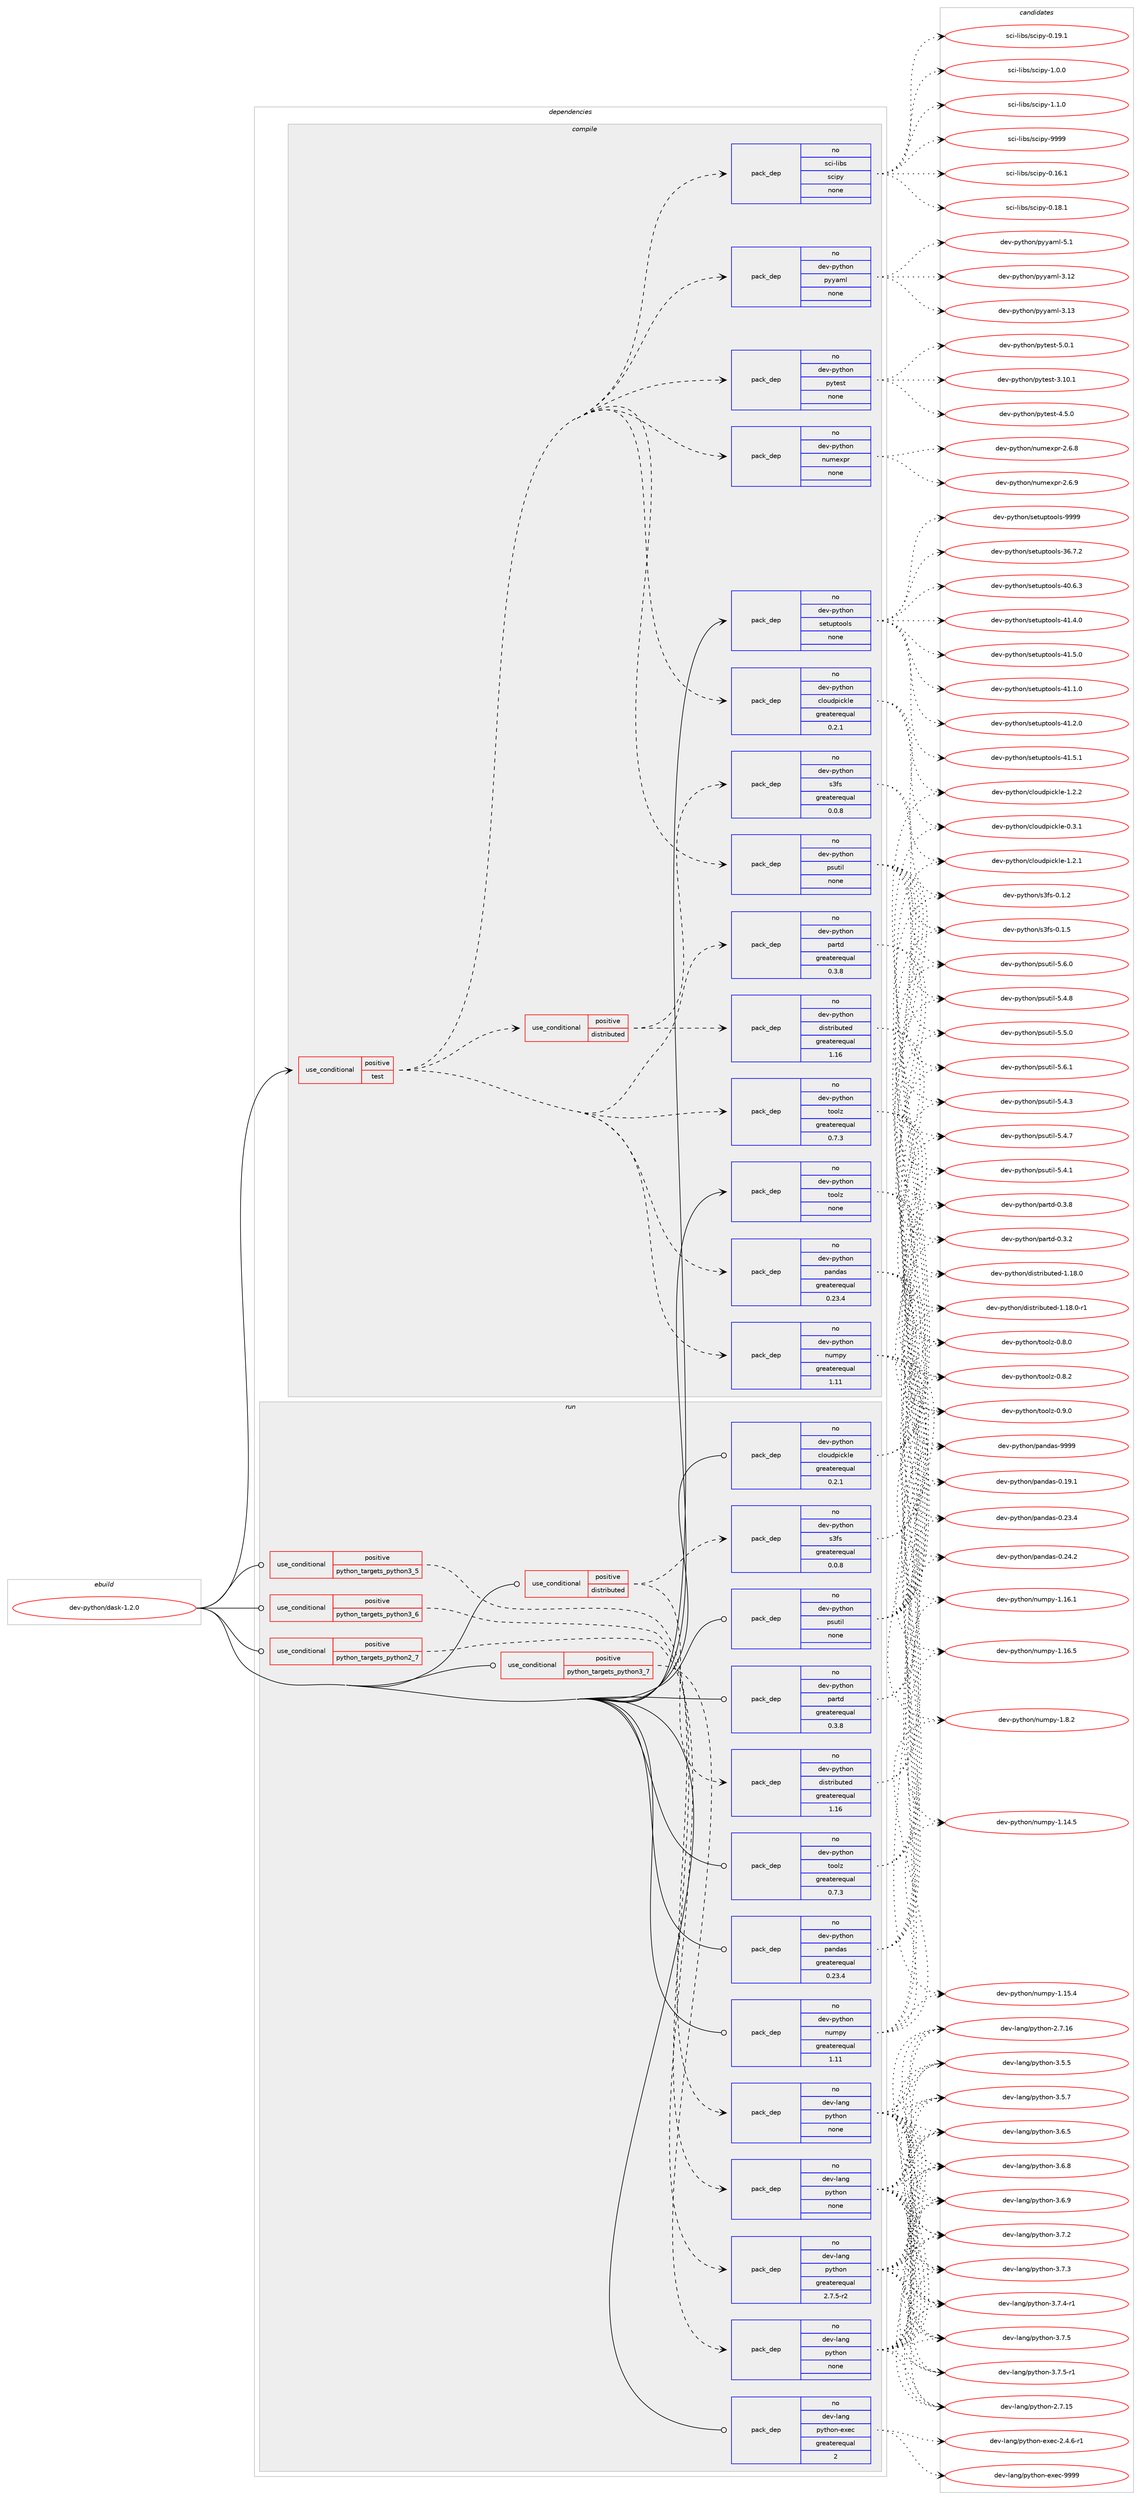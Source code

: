 digraph prolog {

# *************
# Graph options
# *************

newrank=true;
concentrate=true;
compound=true;
graph [rankdir=LR,fontname=Helvetica,fontsize=10,ranksep=1.5];#, ranksep=2.5, nodesep=0.2];
edge  [arrowhead=vee];
node  [fontname=Helvetica,fontsize=10];

# **********
# The ebuild
# **********

subgraph cluster_leftcol {
color=gray;
rank=same;
label=<<i>ebuild</i>>;
id [label="dev-python/dask-1.2.0", color=red, width=4, href="../dev-python/dask-1.2.0.svg"];
}

# ****************
# The dependencies
# ****************

subgraph cluster_midcol {
color=gray;
label=<<i>dependencies</i>>;
subgraph cluster_compile {
fillcolor="#eeeeee";
style=filled;
label=<<i>compile</i>>;
subgraph cond138252 {
dependency601000 [label=<<TABLE BORDER="0" CELLBORDER="1" CELLSPACING="0" CELLPADDING="4"><TR><TD ROWSPAN="3" CELLPADDING="10">use_conditional</TD></TR><TR><TD>positive</TD></TR><TR><TD>test</TD></TR></TABLE>>, shape=none, color=red];
subgraph pack450955 {
dependency601001 [label=<<TABLE BORDER="0" CELLBORDER="1" CELLSPACING="0" CELLPADDING="4" WIDTH="220"><TR><TD ROWSPAN="6" CELLPADDING="30">pack_dep</TD></TR><TR><TD WIDTH="110">no</TD></TR><TR><TD>dev-python</TD></TR><TR><TD>cloudpickle</TD></TR><TR><TD>greaterequal</TD></TR><TR><TD>0.2.1</TD></TR></TABLE>>, shape=none, color=blue];
}
dependency601000:e -> dependency601001:w [weight=20,style="dashed",arrowhead="vee"];
subgraph pack450956 {
dependency601002 [label=<<TABLE BORDER="0" CELLBORDER="1" CELLSPACING="0" CELLPADDING="4" WIDTH="220"><TR><TD ROWSPAN="6" CELLPADDING="30">pack_dep</TD></TR><TR><TD WIDTH="110">no</TD></TR><TR><TD>dev-python</TD></TR><TR><TD>numpy</TD></TR><TR><TD>greaterequal</TD></TR><TR><TD>1.11</TD></TR></TABLE>>, shape=none, color=blue];
}
dependency601000:e -> dependency601002:w [weight=20,style="dashed",arrowhead="vee"];
subgraph pack450957 {
dependency601003 [label=<<TABLE BORDER="0" CELLBORDER="1" CELLSPACING="0" CELLPADDING="4" WIDTH="220"><TR><TD ROWSPAN="6" CELLPADDING="30">pack_dep</TD></TR><TR><TD WIDTH="110">no</TD></TR><TR><TD>dev-python</TD></TR><TR><TD>pandas</TD></TR><TR><TD>greaterequal</TD></TR><TR><TD>0.23.4</TD></TR></TABLE>>, shape=none, color=blue];
}
dependency601000:e -> dependency601003:w [weight=20,style="dashed",arrowhead="vee"];
subgraph pack450958 {
dependency601004 [label=<<TABLE BORDER="0" CELLBORDER="1" CELLSPACING="0" CELLPADDING="4" WIDTH="220"><TR><TD ROWSPAN="6" CELLPADDING="30">pack_dep</TD></TR><TR><TD WIDTH="110">no</TD></TR><TR><TD>dev-python</TD></TR><TR><TD>partd</TD></TR><TR><TD>greaterequal</TD></TR><TR><TD>0.3.8</TD></TR></TABLE>>, shape=none, color=blue];
}
dependency601000:e -> dependency601004:w [weight=20,style="dashed",arrowhead="vee"];
subgraph pack450959 {
dependency601005 [label=<<TABLE BORDER="0" CELLBORDER="1" CELLSPACING="0" CELLPADDING="4" WIDTH="220"><TR><TD ROWSPAN="6" CELLPADDING="30">pack_dep</TD></TR><TR><TD WIDTH="110">no</TD></TR><TR><TD>dev-python</TD></TR><TR><TD>psutil</TD></TR><TR><TD>none</TD></TR><TR><TD></TD></TR></TABLE>>, shape=none, color=blue];
}
dependency601000:e -> dependency601005:w [weight=20,style="dashed",arrowhead="vee"];
subgraph pack450960 {
dependency601006 [label=<<TABLE BORDER="0" CELLBORDER="1" CELLSPACING="0" CELLPADDING="4" WIDTH="220"><TR><TD ROWSPAN="6" CELLPADDING="30">pack_dep</TD></TR><TR><TD WIDTH="110">no</TD></TR><TR><TD>dev-python</TD></TR><TR><TD>toolz</TD></TR><TR><TD>greaterequal</TD></TR><TR><TD>0.7.3</TD></TR></TABLE>>, shape=none, color=blue];
}
dependency601000:e -> dependency601006:w [weight=20,style="dashed",arrowhead="vee"];
subgraph cond138253 {
dependency601007 [label=<<TABLE BORDER="0" CELLBORDER="1" CELLSPACING="0" CELLPADDING="4"><TR><TD ROWSPAN="3" CELLPADDING="10">use_conditional</TD></TR><TR><TD>positive</TD></TR><TR><TD>distributed</TD></TR></TABLE>>, shape=none, color=red];
subgraph pack450961 {
dependency601008 [label=<<TABLE BORDER="0" CELLBORDER="1" CELLSPACING="0" CELLPADDING="4" WIDTH="220"><TR><TD ROWSPAN="6" CELLPADDING="30">pack_dep</TD></TR><TR><TD WIDTH="110">no</TD></TR><TR><TD>dev-python</TD></TR><TR><TD>distributed</TD></TR><TR><TD>greaterequal</TD></TR><TR><TD>1.16</TD></TR></TABLE>>, shape=none, color=blue];
}
dependency601007:e -> dependency601008:w [weight=20,style="dashed",arrowhead="vee"];
subgraph pack450962 {
dependency601009 [label=<<TABLE BORDER="0" CELLBORDER="1" CELLSPACING="0" CELLPADDING="4" WIDTH="220"><TR><TD ROWSPAN="6" CELLPADDING="30">pack_dep</TD></TR><TR><TD WIDTH="110">no</TD></TR><TR><TD>dev-python</TD></TR><TR><TD>s3fs</TD></TR><TR><TD>greaterequal</TD></TR><TR><TD>0.0.8</TD></TR></TABLE>>, shape=none, color=blue];
}
dependency601007:e -> dependency601009:w [weight=20,style="dashed",arrowhead="vee"];
}
dependency601000:e -> dependency601007:w [weight=20,style="dashed",arrowhead="vee"];
subgraph pack450963 {
dependency601010 [label=<<TABLE BORDER="0" CELLBORDER="1" CELLSPACING="0" CELLPADDING="4" WIDTH="220"><TR><TD ROWSPAN="6" CELLPADDING="30">pack_dep</TD></TR><TR><TD WIDTH="110">no</TD></TR><TR><TD>dev-python</TD></TR><TR><TD>numexpr</TD></TR><TR><TD>none</TD></TR><TR><TD></TD></TR></TABLE>>, shape=none, color=blue];
}
dependency601000:e -> dependency601010:w [weight=20,style="dashed",arrowhead="vee"];
subgraph pack450964 {
dependency601011 [label=<<TABLE BORDER="0" CELLBORDER="1" CELLSPACING="0" CELLPADDING="4" WIDTH="220"><TR><TD ROWSPAN="6" CELLPADDING="30">pack_dep</TD></TR><TR><TD WIDTH="110">no</TD></TR><TR><TD>dev-python</TD></TR><TR><TD>pytest</TD></TR><TR><TD>none</TD></TR><TR><TD></TD></TR></TABLE>>, shape=none, color=blue];
}
dependency601000:e -> dependency601011:w [weight=20,style="dashed",arrowhead="vee"];
subgraph pack450965 {
dependency601012 [label=<<TABLE BORDER="0" CELLBORDER="1" CELLSPACING="0" CELLPADDING="4" WIDTH="220"><TR><TD ROWSPAN="6" CELLPADDING="30">pack_dep</TD></TR><TR><TD WIDTH="110">no</TD></TR><TR><TD>dev-python</TD></TR><TR><TD>pyyaml</TD></TR><TR><TD>none</TD></TR><TR><TD></TD></TR></TABLE>>, shape=none, color=blue];
}
dependency601000:e -> dependency601012:w [weight=20,style="dashed",arrowhead="vee"];
subgraph pack450966 {
dependency601013 [label=<<TABLE BORDER="0" CELLBORDER="1" CELLSPACING="0" CELLPADDING="4" WIDTH="220"><TR><TD ROWSPAN="6" CELLPADDING="30">pack_dep</TD></TR><TR><TD WIDTH="110">no</TD></TR><TR><TD>sci-libs</TD></TR><TR><TD>scipy</TD></TR><TR><TD>none</TD></TR><TR><TD></TD></TR></TABLE>>, shape=none, color=blue];
}
dependency601000:e -> dependency601013:w [weight=20,style="dashed",arrowhead="vee"];
}
id:e -> dependency601000:w [weight=20,style="solid",arrowhead="vee"];
subgraph pack450967 {
dependency601014 [label=<<TABLE BORDER="0" CELLBORDER="1" CELLSPACING="0" CELLPADDING="4" WIDTH="220"><TR><TD ROWSPAN="6" CELLPADDING="30">pack_dep</TD></TR><TR><TD WIDTH="110">no</TD></TR><TR><TD>dev-python</TD></TR><TR><TD>setuptools</TD></TR><TR><TD>none</TD></TR><TR><TD></TD></TR></TABLE>>, shape=none, color=blue];
}
id:e -> dependency601014:w [weight=20,style="solid",arrowhead="vee"];
subgraph pack450968 {
dependency601015 [label=<<TABLE BORDER="0" CELLBORDER="1" CELLSPACING="0" CELLPADDING="4" WIDTH="220"><TR><TD ROWSPAN="6" CELLPADDING="30">pack_dep</TD></TR><TR><TD WIDTH="110">no</TD></TR><TR><TD>dev-python</TD></TR><TR><TD>toolz</TD></TR><TR><TD>none</TD></TR><TR><TD></TD></TR></TABLE>>, shape=none, color=blue];
}
id:e -> dependency601015:w [weight=20,style="solid",arrowhead="vee"];
}
subgraph cluster_compileandrun {
fillcolor="#eeeeee";
style=filled;
label=<<i>compile and run</i>>;
}
subgraph cluster_run {
fillcolor="#eeeeee";
style=filled;
label=<<i>run</i>>;
subgraph cond138254 {
dependency601016 [label=<<TABLE BORDER="0" CELLBORDER="1" CELLSPACING="0" CELLPADDING="4"><TR><TD ROWSPAN="3" CELLPADDING="10">use_conditional</TD></TR><TR><TD>positive</TD></TR><TR><TD>distributed</TD></TR></TABLE>>, shape=none, color=red];
subgraph pack450969 {
dependency601017 [label=<<TABLE BORDER="0" CELLBORDER="1" CELLSPACING="0" CELLPADDING="4" WIDTH="220"><TR><TD ROWSPAN="6" CELLPADDING="30">pack_dep</TD></TR><TR><TD WIDTH="110">no</TD></TR><TR><TD>dev-python</TD></TR><TR><TD>distributed</TD></TR><TR><TD>greaterequal</TD></TR><TR><TD>1.16</TD></TR></TABLE>>, shape=none, color=blue];
}
dependency601016:e -> dependency601017:w [weight=20,style="dashed",arrowhead="vee"];
subgraph pack450970 {
dependency601018 [label=<<TABLE BORDER="0" CELLBORDER="1" CELLSPACING="0" CELLPADDING="4" WIDTH="220"><TR><TD ROWSPAN="6" CELLPADDING="30">pack_dep</TD></TR><TR><TD WIDTH="110">no</TD></TR><TR><TD>dev-python</TD></TR><TR><TD>s3fs</TD></TR><TR><TD>greaterequal</TD></TR><TR><TD>0.0.8</TD></TR></TABLE>>, shape=none, color=blue];
}
dependency601016:e -> dependency601018:w [weight=20,style="dashed",arrowhead="vee"];
}
id:e -> dependency601016:w [weight=20,style="solid",arrowhead="odot"];
subgraph cond138255 {
dependency601019 [label=<<TABLE BORDER="0" CELLBORDER="1" CELLSPACING="0" CELLPADDING="4"><TR><TD ROWSPAN="3" CELLPADDING="10">use_conditional</TD></TR><TR><TD>positive</TD></TR><TR><TD>python_targets_python2_7</TD></TR></TABLE>>, shape=none, color=red];
subgraph pack450971 {
dependency601020 [label=<<TABLE BORDER="0" CELLBORDER="1" CELLSPACING="0" CELLPADDING="4" WIDTH="220"><TR><TD ROWSPAN="6" CELLPADDING="30">pack_dep</TD></TR><TR><TD WIDTH="110">no</TD></TR><TR><TD>dev-lang</TD></TR><TR><TD>python</TD></TR><TR><TD>greaterequal</TD></TR><TR><TD>2.7.5-r2</TD></TR></TABLE>>, shape=none, color=blue];
}
dependency601019:e -> dependency601020:w [weight=20,style="dashed",arrowhead="vee"];
}
id:e -> dependency601019:w [weight=20,style="solid",arrowhead="odot"];
subgraph cond138256 {
dependency601021 [label=<<TABLE BORDER="0" CELLBORDER="1" CELLSPACING="0" CELLPADDING="4"><TR><TD ROWSPAN="3" CELLPADDING="10">use_conditional</TD></TR><TR><TD>positive</TD></TR><TR><TD>python_targets_python3_5</TD></TR></TABLE>>, shape=none, color=red];
subgraph pack450972 {
dependency601022 [label=<<TABLE BORDER="0" CELLBORDER="1" CELLSPACING="0" CELLPADDING="4" WIDTH="220"><TR><TD ROWSPAN="6" CELLPADDING="30">pack_dep</TD></TR><TR><TD WIDTH="110">no</TD></TR><TR><TD>dev-lang</TD></TR><TR><TD>python</TD></TR><TR><TD>none</TD></TR><TR><TD></TD></TR></TABLE>>, shape=none, color=blue];
}
dependency601021:e -> dependency601022:w [weight=20,style="dashed",arrowhead="vee"];
}
id:e -> dependency601021:w [weight=20,style="solid",arrowhead="odot"];
subgraph cond138257 {
dependency601023 [label=<<TABLE BORDER="0" CELLBORDER="1" CELLSPACING="0" CELLPADDING="4"><TR><TD ROWSPAN="3" CELLPADDING="10">use_conditional</TD></TR><TR><TD>positive</TD></TR><TR><TD>python_targets_python3_6</TD></TR></TABLE>>, shape=none, color=red];
subgraph pack450973 {
dependency601024 [label=<<TABLE BORDER="0" CELLBORDER="1" CELLSPACING="0" CELLPADDING="4" WIDTH="220"><TR><TD ROWSPAN="6" CELLPADDING="30">pack_dep</TD></TR><TR><TD WIDTH="110">no</TD></TR><TR><TD>dev-lang</TD></TR><TR><TD>python</TD></TR><TR><TD>none</TD></TR><TR><TD></TD></TR></TABLE>>, shape=none, color=blue];
}
dependency601023:e -> dependency601024:w [weight=20,style="dashed",arrowhead="vee"];
}
id:e -> dependency601023:w [weight=20,style="solid",arrowhead="odot"];
subgraph cond138258 {
dependency601025 [label=<<TABLE BORDER="0" CELLBORDER="1" CELLSPACING="0" CELLPADDING="4"><TR><TD ROWSPAN="3" CELLPADDING="10">use_conditional</TD></TR><TR><TD>positive</TD></TR><TR><TD>python_targets_python3_7</TD></TR></TABLE>>, shape=none, color=red];
subgraph pack450974 {
dependency601026 [label=<<TABLE BORDER="0" CELLBORDER="1" CELLSPACING="0" CELLPADDING="4" WIDTH="220"><TR><TD ROWSPAN="6" CELLPADDING="30">pack_dep</TD></TR><TR><TD WIDTH="110">no</TD></TR><TR><TD>dev-lang</TD></TR><TR><TD>python</TD></TR><TR><TD>none</TD></TR><TR><TD></TD></TR></TABLE>>, shape=none, color=blue];
}
dependency601025:e -> dependency601026:w [weight=20,style="dashed",arrowhead="vee"];
}
id:e -> dependency601025:w [weight=20,style="solid",arrowhead="odot"];
subgraph pack450975 {
dependency601027 [label=<<TABLE BORDER="0" CELLBORDER="1" CELLSPACING="0" CELLPADDING="4" WIDTH="220"><TR><TD ROWSPAN="6" CELLPADDING="30">pack_dep</TD></TR><TR><TD WIDTH="110">no</TD></TR><TR><TD>dev-lang</TD></TR><TR><TD>python-exec</TD></TR><TR><TD>greaterequal</TD></TR><TR><TD>2</TD></TR></TABLE>>, shape=none, color=blue];
}
id:e -> dependency601027:w [weight=20,style="solid",arrowhead="odot"];
subgraph pack450976 {
dependency601028 [label=<<TABLE BORDER="0" CELLBORDER="1" CELLSPACING="0" CELLPADDING="4" WIDTH="220"><TR><TD ROWSPAN="6" CELLPADDING="30">pack_dep</TD></TR><TR><TD WIDTH="110">no</TD></TR><TR><TD>dev-python</TD></TR><TR><TD>cloudpickle</TD></TR><TR><TD>greaterequal</TD></TR><TR><TD>0.2.1</TD></TR></TABLE>>, shape=none, color=blue];
}
id:e -> dependency601028:w [weight=20,style="solid",arrowhead="odot"];
subgraph pack450977 {
dependency601029 [label=<<TABLE BORDER="0" CELLBORDER="1" CELLSPACING="0" CELLPADDING="4" WIDTH="220"><TR><TD ROWSPAN="6" CELLPADDING="30">pack_dep</TD></TR><TR><TD WIDTH="110">no</TD></TR><TR><TD>dev-python</TD></TR><TR><TD>numpy</TD></TR><TR><TD>greaterequal</TD></TR><TR><TD>1.11</TD></TR></TABLE>>, shape=none, color=blue];
}
id:e -> dependency601029:w [weight=20,style="solid",arrowhead="odot"];
subgraph pack450978 {
dependency601030 [label=<<TABLE BORDER="0" CELLBORDER="1" CELLSPACING="0" CELLPADDING="4" WIDTH="220"><TR><TD ROWSPAN="6" CELLPADDING="30">pack_dep</TD></TR><TR><TD WIDTH="110">no</TD></TR><TR><TD>dev-python</TD></TR><TR><TD>pandas</TD></TR><TR><TD>greaterequal</TD></TR><TR><TD>0.23.4</TD></TR></TABLE>>, shape=none, color=blue];
}
id:e -> dependency601030:w [weight=20,style="solid",arrowhead="odot"];
subgraph pack450979 {
dependency601031 [label=<<TABLE BORDER="0" CELLBORDER="1" CELLSPACING="0" CELLPADDING="4" WIDTH="220"><TR><TD ROWSPAN="6" CELLPADDING="30">pack_dep</TD></TR><TR><TD WIDTH="110">no</TD></TR><TR><TD>dev-python</TD></TR><TR><TD>partd</TD></TR><TR><TD>greaterequal</TD></TR><TR><TD>0.3.8</TD></TR></TABLE>>, shape=none, color=blue];
}
id:e -> dependency601031:w [weight=20,style="solid",arrowhead="odot"];
subgraph pack450980 {
dependency601032 [label=<<TABLE BORDER="0" CELLBORDER="1" CELLSPACING="0" CELLPADDING="4" WIDTH="220"><TR><TD ROWSPAN="6" CELLPADDING="30">pack_dep</TD></TR><TR><TD WIDTH="110">no</TD></TR><TR><TD>dev-python</TD></TR><TR><TD>psutil</TD></TR><TR><TD>none</TD></TR><TR><TD></TD></TR></TABLE>>, shape=none, color=blue];
}
id:e -> dependency601032:w [weight=20,style="solid",arrowhead="odot"];
subgraph pack450981 {
dependency601033 [label=<<TABLE BORDER="0" CELLBORDER="1" CELLSPACING="0" CELLPADDING="4" WIDTH="220"><TR><TD ROWSPAN="6" CELLPADDING="30">pack_dep</TD></TR><TR><TD WIDTH="110">no</TD></TR><TR><TD>dev-python</TD></TR><TR><TD>toolz</TD></TR><TR><TD>greaterequal</TD></TR><TR><TD>0.7.3</TD></TR></TABLE>>, shape=none, color=blue];
}
id:e -> dependency601033:w [weight=20,style="solid",arrowhead="odot"];
}
}

# **************
# The candidates
# **************

subgraph cluster_choices {
rank=same;
color=gray;
label=<<i>candidates</i>>;

subgraph choice450955 {
color=black;
nodesep=1;
choice10010111845112121116104111110479910811111710011210599107108101454846514649 [label="dev-python/cloudpickle-0.3.1", color=red, width=4,href="../dev-python/cloudpickle-0.3.1.svg"];
choice10010111845112121116104111110479910811111710011210599107108101454946504649 [label="dev-python/cloudpickle-1.2.1", color=red, width=4,href="../dev-python/cloudpickle-1.2.1.svg"];
choice10010111845112121116104111110479910811111710011210599107108101454946504650 [label="dev-python/cloudpickle-1.2.2", color=red, width=4,href="../dev-python/cloudpickle-1.2.2.svg"];
dependency601001:e -> choice10010111845112121116104111110479910811111710011210599107108101454846514649:w [style=dotted,weight="100"];
dependency601001:e -> choice10010111845112121116104111110479910811111710011210599107108101454946504649:w [style=dotted,weight="100"];
dependency601001:e -> choice10010111845112121116104111110479910811111710011210599107108101454946504650:w [style=dotted,weight="100"];
}
subgraph choice450956 {
color=black;
nodesep=1;
choice100101118451121211161041111104711011710911212145494649524653 [label="dev-python/numpy-1.14.5", color=red, width=4,href="../dev-python/numpy-1.14.5.svg"];
choice100101118451121211161041111104711011710911212145494649534652 [label="dev-python/numpy-1.15.4", color=red, width=4,href="../dev-python/numpy-1.15.4.svg"];
choice100101118451121211161041111104711011710911212145494649544649 [label="dev-python/numpy-1.16.1", color=red, width=4,href="../dev-python/numpy-1.16.1.svg"];
choice100101118451121211161041111104711011710911212145494649544653 [label="dev-python/numpy-1.16.5", color=red, width=4,href="../dev-python/numpy-1.16.5.svg"];
choice1001011184511212111610411111047110117109112121454946564650 [label="dev-python/numpy-1.8.2", color=red, width=4,href="../dev-python/numpy-1.8.2.svg"];
dependency601002:e -> choice100101118451121211161041111104711011710911212145494649524653:w [style=dotted,weight="100"];
dependency601002:e -> choice100101118451121211161041111104711011710911212145494649534652:w [style=dotted,weight="100"];
dependency601002:e -> choice100101118451121211161041111104711011710911212145494649544649:w [style=dotted,weight="100"];
dependency601002:e -> choice100101118451121211161041111104711011710911212145494649544653:w [style=dotted,weight="100"];
dependency601002:e -> choice1001011184511212111610411111047110117109112121454946564650:w [style=dotted,weight="100"];
}
subgraph choice450957 {
color=black;
nodesep=1;
choice1001011184511212111610411111047112971101009711545484649574649 [label="dev-python/pandas-0.19.1", color=red, width=4,href="../dev-python/pandas-0.19.1.svg"];
choice1001011184511212111610411111047112971101009711545484650514652 [label="dev-python/pandas-0.23.4", color=red, width=4,href="../dev-python/pandas-0.23.4.svg"];
choice1001011184511212111610411111047112971101009711545484650524650 [label="dev-python/pandas-0.24.2", color=red, width=4,href="../dev-python/pandas-0.24.2.svg"];
choice100101118451121211161041111104711297110100971154557575757 [label="dev-python/pandas-9999", color=red, width=4,href="../dev-python/pandas-9999.svg"];
dependency601003:e -> choice1001011184511212111610411111047112971101009711545484649574649:w [style=dotted,weight="100"];
dependency601003:e -> choice1001011184511212111610411111047112971101009711545484650514652:w [style=dotted,weight="100"];
dependency601003:e -> choice1001011184511212111610411111047112971101009711545484650524650:w [style=dotted,weight="100"];
dependency601003:e -> choice100101118451121211161041111104711297110100971154557575757:w [style=dotted,weight="100"];
}
subgraph choice450958 {
color=black;
nodesep=1;
choice100101118451121211161041111104711297114116100454846514650 [label="dev-python/partd-0.3.2", color=red, width=4,href="../dev-python/partd-0.3.2.svg"];
choice100101118451121211161041111104711297114116100454846514656 [label="dev-python/partd-0.3.8", color=red, width=4,href="../dev-python/partd-0.3.8.svg"];
dependency601004:e -> choice100101118451121211161041111104711297114116100454846514650:w [style=dotted,weight="100"];
dependency601004:e -> choice100101118451121211161041111104711297114116100454846514656:w [style=dotted,weight="100"];
}
subgraph choice450959 {
color=black;
nodesep=1;
choice1001011184511212111610411111047112115117116105108455346524649 [label="dev-python/psutil-5.4.1", color=red, width=4,href="../dev-python/psutil-5.4.1.svg"];
choice1001011184511212111610411111047112115117116105108455346524651 [label="dev-python/psutil-5.4.3", color=red, width=4,href="../dev-python/psutil-5.4.3.svg"];
choice1001011184511212111610411111047112115117116105108455346524655 [label="dev-python/psutil-5.4.7", color=red, width=4,href="../dev-python/psutil-5.4.7.svg"];
choice1001011184511212111610411111047112115117116105108455346524656 [label="dev-python/psutil-5.4.8", color=red, width=4,href="../dev-python/psutil-5.4.8.svg"];
choice1001011184511212111610411111047112115117116105108455346534648 [label="dev-python/psutil-5.5.0", color=red, width=4,href="../dev-python/psutil-5.5.0.svg"];
choice1001011184511212111610411111047112115117116105108455346544648 [label="dev-python/psutil-5.6.0", color=red, width=4,href="../dev-python/psutil-5.6.0.svg"];
choice1001011184511212111610411111047112115117116105108455346544649 [label="dev-python/psutil-5.6.1", color=red, width=4,href="../dev-python/psutil-5.6.1.svg"];
dependency601005:e -> choice1001011184511212111610411111047112115117116105108455346524649:w [style=dotted,weight="100"];
dependency601005:e -> choice1001011184511212111610411111047112115117116105108455346524651:w [style=dotted,weight="100"];
dependency601005:e -> choice1001011184511212111610411111047112115117116105108455346524655:w [style=dotted,weight="100"];
dependency601005:e -> choice1001011184511212111610411111047112115117116105108455346524656:w [style=dotted,weight="100"];
dependency601005:e -> choice1001011184511212111610411111047112115117116105108455346534648:w [style=dotted,weight="100"];
dependency601005:e -> choice1001011184511212111610411111047112115117116105108455346544648:w [style=dotted,weight="100"];
dependency601005:e -> choice1001011184511212111610411111047112115117116105108455346544649:w [style=dotted,weight="100"];
}
subgraph choice450960 {
color=black;
nodesep=1;
choice1001011184511212111610411111047116111111108122454846564648 [label="dev-python/toolz-0.8.0", color=red, width=4,href="../dev-python/toolz-0.8.0.svg"];
choice1001011184511212111610411111047116111111108122454846564650 [label="dev-python/toolz-0.8.2", color=red, width=4,href="../dev-python/toolz-0.8.2.svg"];
choice1001011184511212111610411111047116111111108122454846574648 [label="dev-python/toolz-0.9.0", color=red, width=4,href="../dev-python/toolz-0.9.0.svg"];
dependency601006:e -> choice1001011184511212111610411111047116111111108122454846564648:w [style=dotted,weight="100"];
dependency601006:e -> choice1001011184511212111610411111047116111111108122454846564650:w [style=dotted,weight="100"];
dependency601006:e -> choice1001011184511212111610411111047116111111108122454846574648:w [style=dotted,weight="100"];
}
subgraph choice450961 {
color=black;
nodesep=1;
choice10010111845112121116104111110471001051151161141059811711610110045494649564648 [label="dev-python/distributed-1.18.0", color=red, width=4,href="../dev-python/distributed-1.18.0.svg"];
choice100101118451121211161041111104710010511511611410598117116101100454946495646484511449 [label="dev-python/distributed-1.18.0-r1", color=red, width=4,href="../dev-python/distributed-1.18.0-r1.svg"];
dependency601008:e -> choice10010111845112121116104111110471001051151161141059811711610110045494649564648:w [style=dotted,weight="100"];
dependency601008:e -> choice100101118451121211161041111104710010511511611410598117116101100454946495646484511449:w [style=dotted,weight="100"];
}
subgraph choice450962 {
color=black;
nodesep=1;
choice100101118451121211161041111104711551102115454846494650 [label="dev-python/s3fs-0.1.2", color=red, width=4,href="../dev-python/s3fs-0.1.2.svg"];
choice100101118451121211161041111104711551102115454846494653 [label="dev-python/s3fs-0.1.5", color=red, width=4,href="../dev-python/s3fs-0.1.5.svg"];
dependency601009:e -> choice100101118451121211161041111104711551102115454846494650:w [style=dotted,weight="100"];
dependency601009:e -> choice100101118451121211161041111104711551102115454846494653:w [style=dotted,weight="100"];
}
subgraph choice450963 {
color=black;
nodesep=1;
choice1001011184511212111610411111047110117109101120112114455046544656 [label="dev-python/numexpr-2.6.8", color=red, width=4,href="../dev-python/numexpr-2.6.8.svg"];
choice1001011184511212111610411111047110117109101120112114455046544657 [label="dev-python/numexpr-2.6.9", color=red, width=4,href="../dev-python/numexpr-2.6.9.svg"];
dependency601010:e -> choice1001011184511212111610411111047110117109101120112114455046544656:w [style=dotted,weight="100"];
dependency601010:e -> choice1001011184511212111610411111047110117109101120112114455046544657:w [style=dotted,weight="100"];
}
subgraph choice450964 {
color=black;
nodesep=1;
choice100101118451121211161041111104711212111610111511645514649484649 [label="dev-python/pytest-3.10.1", color=red, width=4,href="../dev-python/pytest-3.10.1.svg"];
choice1001011184511212111610411111047112121116101115116455246534648 [label="dev-python/pytest-4.5.0", color=red, width=4,href="../dev-python/pytest-4.5.0.svg"];
choice1001011184511212111610411111047112121116101115116455346484649 [label="dev-python/pytest-5.0.1", color=red, width=4,href="../dev-python/pytest-5.0.1.svg"];
dependency601011:e -> choice100101118451121211161041111104711212111610111511645514649484649:w [style=dotted,weight="100"];
dependency601011:e -> choice1001011184511212111610411111047112121116101115116455246534648:w [style=dotted,weight="100"];
dependency601011:e -> choice1001011184511212111610411111047112121116101115116455346484649:w [style=dotted,weight="100"];
}
subgraph choice450965 {
color=black;
nodesep=1;
choice1001011184511212111610411111047112121121971091084551464950 [label="dev-python/pyyaml-3.12", color=red, width=4,href="../dev-python/pyyaml-3.12.svg"];
choice1001011184511212111610411111047112121121971091084551464951 [label="dev-python/pyyaml-3.13", color=red, width=4,href="../dev-python/pyyaml-3.13.svg"];
choice10010111845112121116104111110471121211219710910845534649 [label="dev-python/pyyaml-5.1", color=red, width=4,href="../dev-python/pyyaml-5.1.svg"];
dependency601012:e -> choice1001011184511212111610411111047112121121971091084551464950:w [style=dotted,weight="100"];
dependency601012:e -> choice1001011184511212111610411111047112121121971091084551464951:w [style=dotted,weight="100"];
dependency601012:e -> choice10010111845112121116104111110471121211219710910845534649:w [style=dotted,weight="100"];
}
subgraph choice450966 {
color=black;
nodesep=1;
choice115991054510810598115471159910511212145484649544649 [label="sci-libs/scipy-0.16.1", color=red, width=4,href="../sci-libs/scipy-0.16.1.svg"];
choice115991054510810598115471159910511212145484649564649 [label="sci-libs/scipy-0.18.1", color=red, width=4,href="../sci-libs/scipy-0.18.1.svg"];
choice115991054510810598115471159910511212145484649574649 [label="sci-libs/scipy-0.19.1", color=red, width=4,href="../sci-libs/scipy-0.19.1.svg"];
choice1159910545108105981154711599105112121454946484648 [label="sci-libs/scipy-1.0.0", color=red, width=4,href="../sci-libs/scipy-1.0.0.svg"];
choice1159910545108105981154711599105112121454946494648 [label="sci-libs/scipy-1.1.0", color=red, width=4,href="../sci-libs/scipy-1.1.0.svg"];
choice11599105451081059811547115991051121214557575757 [label="sci-libs/scipy-9999", color=red, width=4,href="../sci-libs/scipy-9999.svg"];
dependency601013:e -> choice115991054510810598115471159910511212145484649544649:w [style=dotted,weight="100"];
dependency601013:e -> choice115991054510810598115471159910511212145484649564649:w [style=dotted,weight="100"];
dependency601013:e -> choice115991054510810598115471159910511212145484649574649:w [style=dotted,weight="100"];
dependency601013:e -> choice1159910545108105981154711599105112121454946484648:w [style=dotted,weight="100"];
dependency601013:e -> choice1159910545108105981154711599105112121454946494648:w [style=dotted,weight="100"];
dependency601013:e -> choice11599105451081059811547115991051121214557575757:w [style=dotted,weight="100"];
}
subgraph choice450967 {
color=black;
nodesep=1;
choice100101118451121211161041111104711510111611711211611111110811545515446554650 [label="dev-python/setuptools-36.7.2", color=red, width=4,href="../dev-python/setuptools-36.7.2.svg"];
choice100101118451121211161041111104711510111611711211611111110811545524846544651 [label="dev-python/setuptools-40.6.3", color=red, width=4,href="../dev-python/setuptools-40.6.3.svg"];
choice100101118451121211161041111104711510111611711211611111110811545524946494648 [label="dev-python/setuptools-41.1.0", color=red, width=4,href="../dev-python/setuptools-41.1.0.svg"];
choice100101118451121211161041111104711510111611711211611111110811545524946504648 [label="dev-python/setuptools-41.2.0", color=red, width=4,href="../dev-python/setuptools-41.2.0.svg"];
choice100101118451121211161041111104711510111611711211611111110811545524946524648 [label="dev-python/setuptools-41.4.0", color=red, width=4,href="../dev-python/setuptools-41.4.0.svg"];
choice100101118451121211161041111104711510111611711211611111110811545524946534648 [label="dev-python/setuptools-41.5.0", color=red, width=4,href="../dev-python/setuptools-41.5.0.svg"];
choice100101118451121211161041111104711510111611711211611111110811545524946534649 [label="dev-python/setuptools-41.5.1", color=red, width=4,href="../dev-python/setuptools-41.5.1.svg"];
choice10010111845112121116104111110471151011161171121161111111081154557575757 [label="dev-python/setuptools-9999", color=red, width=4,href="../dev-python/setuptools-9999.svg"];
dependency601014:e -> choice100101118451121211161041111104711510111611711211611111110811545515446554650:w [style=dotted,weight="100"];
dependency601014:e -> choice100101118451121211161041111104711510111611711211611111110811545524846544651:w [style=dotted,weight="100"];
dependency601014:e -> choice100101118451121211161041111104711510111611711211611111110811545524946494648:w [style=dotted,weight="100"];
dependency601014:e -> choice100101118451121211161041111104711510111611711211611111110811545524946504648:w [style=dotted,weight="100"];
dependency601014:e -> choice100101118451121211161041111104711510111611711211611111110811545524946524648:w [style=dotted,weight="100"];
dependency601014:e -> choice100101118451121211161041111104711510111611711211611111110811545524946534648:w [style=dotted,weight="100"];
dependency601014:e -> choice100101118451121211161041111104711510111611711211611111110811545524946534649:w [style=dotted,weight="100"];
dependency601014:e -> choice10010111845112121116104111110471151011161171121161111111081154557575757:w [style=dotted,weight="100"];
}
subgraph choice450968 {
color=black;
nodesep=1;
choice1001011184511212111610411111047116111111108122454846564648 [label="dev-python/toolz-0.8.0", color=red, width=4,href="../dev-python/toolz-0.8.0.svg"];
choice1001011184511212111610411111047116111111108122454846564650 [label="dev-python/toolz-0.8.2", color=red, width=4,href="../dev-python/toolz-0.8.2.svg"];
choice1001011184511212111610411111047116111111108122454846574648 [label="dev-python/toolz-0.9.0", color=red, width=4,href="../dev-python/toolz-0.9.0.svg"];
dependency601015:e -> choice1001011184511212111610411111047116111111108122454846564648:w [style=dotted,weight="100"];
dependency601015:e -> choice1001011184511212111610411111047116111111108122454846564650:w [style=dotted,weight="100"];
dependency601015:e -> choice1001011184511212111610411111047116111111108122454846574648:w [style=dotted,weight="100"];
}
subgraph choice450969 {
color=black;
nodesep=1;
choice10010111845112121116104111110471001051151161141059811711610110045494649564648 [label="dev-python/distributed-1.18.0", color=red, width=4,href="../dev-python/distributed-1.18.0.svg"];
choice100101118451121211161041111104710010511511611410598117116101100454946495646484511449 [label="dev-python/distributed-1.18.0-r1", color=red, width=4,href="../dev-python/distributed-1.18.0-r1.svg"];
dependency601017:e -> choice10010111845112121116104111110471001051151161141059811711610110045494649564648:w [style=dotted,weight="100"];
dependency601017:e -> choice100101118451121211161041111104710010511511611410598117116101100454946495646484511449:w [style=dotted,weight="100"];
}
subgraph choice450970 {
color=black;
nodesep=1;
choice100101118451121211161041111104711551102115454846494650 [label="dev-python/s3fs-0.1.2", color=red, width=4,href="../dev-python/s3fs-0.1.2.svg"];
choice100101118451121211161041111104711551102115454846494653 [label="dev-python/s3fs-0.1.5", color=red, width=4,href="../dev-python/s3fs-0.1.5.svg"];
dependency601018:e -> choice100101118451121211161041111104711551102115454846494650:w [style=dotted,weight="100"];
dependency601018:e -> choice100101118451121211161041111104711551102115454846494653:w [style=dotted,weight="100"];
}
subgraph choice450971 {
color=black;
nodesep=1;
choice10010111845108971101034711212111610411111045504655464953 [label="dev-lang/python-2.7.15", color=red, width=4,href="../dev-lang/python-2.7.15.svg"];
choice10010111845108971101034711212111610411111045504655464954 [label="dev-lang/python-2.7.16", color=red, width=4,href="../dev-lang/python-2.7.16.svg"];
choice100101118451089711010347112121116104111110455146534653 [label="dev-lang/python-3.5.5", color=red, width=4,href="../dev-lang/python-3.5.5.svg"];
choice100101118451089711010347112121116104111110455146534655 [label="dev-lang/python-3.5.7", color=red, width=4,href="../dev-lang/python-3.5.7.svg"];
choice100101118451089711010347112121116104111110455146544653 [label="dev-lang/python-3.6.5", color=red, width=4,href="../dev-lang/python-3.6.5.svg"];
choice100101118451089711010347112121116104111110455146544656 [label="dev-lang/python-3.6.8", color=red, width=4,href="../dev-lang/python-3.6.8.svg"];
choice100101118451089711010347112121116104111110455146544657 [label="dev-lang/python-3.6.9", color=red, width=4,href="../dev-lang/python-3.6.9.svg"];
choice100101118451089711010347112121116104111110455146554650 [label="dev-lang/python-3.7.2", color=red, width=4,href="../dev-lang/python-3.7.2.svg"];
choice100101118451089711010347112121116104111110455146554651 [label="dev-lang/python-3.7.3", color=red, width=4,href="../dev-lang/python-3.7.3.svg"];
choice1001011184510897110103471121211161041111104551465546524511449 [label="dev-lang/python-3.7.4-r1", color=red, width=4,href="../dev-lang/python-3.7.4-r1.svg"];
choice100101118451089711010347112121116104111110455146554653 [label="dev-lang/python-3.7.5", color=red, width=4,href="../dev-lang/python-3.7.5.svg"];
choice1001011184510897110103471121211161041111104551465546534511449 [label="dev-lang/python-3.7.5-r1", color=red, width=4,href="../dev-lang/python-3.7.5-r1.svg"];
dependency601020:e -> choice10010111845108971101034711212111610411111045504655464953:w [style=dotted,weight="100"];
dependency601020:e -> choice10010111845108971101034711212111610411111045504655464954:w [style=dotted,weight="100"];
dependency601020:e -> choice100101118451089711010347112121116104111110455146534653:w [style=dotted,weight="100"];
dependency601020:e -> choice100101118451089711010347112121116104111110455146534655:w [style=dotted,weight="100"];
dependency601020:e -> choice100101118451089711010347112121116104111110455146544653:w [style=dotted,weight="100"];
dependency601020:e -> choice100101118451089711010347112121116104111110455146544656:w [style=dotted,weight="100"];
dependency601020:e -> choice100101118451089711010347112121116104111110455146544657:w [style=dotted,weight="100"];
dependency601020:e -> choice100101118451089711010347112121116104111110455146554650:w [style=dotted,weight="100"];
dependency601020:e -> choice100101118451089711010347112121116104111110455146554651:w [style=dotted,weight="100"];
dependency601020:e -> choice1001011184510897110103471121211161041111104551465546524511449:w [style=dotted,weight="100"];
dependency601020:e -> choice100101118451089711010347112121116104111110455146554653:w [style=dotted,weight="100"];
dependency601020:e -> choice1001011184510897110103471121211161041111104551465546534511449:w [style=dotted,weight="100"];
}
subgraph choice450972 {
color=black;
nodesep=1;
choice10010111845108971101034711212111610411111045504655464953 [label="dev-lang/python-2.7.15", color=red, width=4,href="../dev-lang/python-2.7.15.svg"];
choice10010111845108971101034711212111610411111045504655464954 [label="dev-lang/python-2.7.16", color=red, width=4,href="../dev-lang/python-2.7.16.svg"];
choice100101118451089711010347112121116104111110455146534653 [label="dev-lang/python-3.5.5", color=red, width=4,href="../dev-lang/python-3.5.5.svg"];
choice100101118451089711010347112121116104111110455146534655 [label="dev-lang/python-3.5.7", color=red, width=4,href="../dev-lang/python-3.5.7.svg"];
choice100101118451089711010347112121116104111110455146544653 [label="dev-lang/python-3.6.5", color=red, width=4,href="../dev-lang/python-3.6.5.svg"];
choice100101118451089711010347112121116104111110455146544656 [label="dev-lang/python-3.6.8", color=red, width=4,href="../dev-lang/python-3.6.8.svg"];
choice100101118451089711010347112121116104111110455146544657 [label="dev-lang/python-3.6.9", color=red, width=4,href="../dev-lang/python-3.6.9.svg"];
choice100101118451089711010347112121116104111110455146554650 [label="dev-lang/python-3.7.2", color=red, width=4,href="../dev-lang/python-3.7.2.svg"];
choice100101118451089711010347112121116104111110455146554651 [label="dev-lang/python-3.7.3", color=red, width=4,href="../dev-lang/python-3.7.3.svg"];
choice1001011184510897110103471121211161041111104551465546524511449 [label="dev-lang/python-3.7.4-r1", color=red, width=4,href="../dev-lang/python-3.7.4-r1.svg"];
choice100101118451089711010347112121116104111110455146554653 [label="dev-lang/python-3.7.5", color=red, width=4,href="../dev-lang/python-3.7.5.svg"];
choice1001011184510897110103471121211161041111104551465546534511449 [label="dev-lang/python-3.7.5-r1", color=red, width=4,href="../dev-lang/python-3.7.5-r1.svg"];
dependency601022:e -> choice10010111845108971101034711212111610411111045504655464953:w [style=dotted,weight="100"];
dependency601022:e -> choice10010111845108971101034711212111610411111045504655464954:w [style=dotted,weight="100"];
dependency601022:e -> choice100101118451089711010347112121116104111110455146534653:w [style=dotted,weight="100"];
dependency601022:e -> choice100101118451089711010347112121116104111110455146534655:w [style=dotted,weight="100"];
dependency601022:e -> choice100101118451089711010347112121116104111110455146544653:w [style=dotted,weight="100"];
dependency601022:e -> choice100101118451089711010347112121116104111110455146544656:w [style=dotted,weight="100"];
dependency601022:e -> choice100101118451089711010347112121116104111110455146544657:w [style=dotted,weight="100"];
dependency601022:e -> choice100101118451089711010347112121116104111110455146554650:w [style=dotted,weight="100"];
dependency601022:e -> choice100101118451089711010347112121116104111110455146554651:w [style=dotted,weight="100"];
dependency601022:e -> choice1001011184510897110103471121211161041111104551465546524511449:w [style=dotted,weight="100"];
dependency601022:e -> choice100101118451089711010347112121116104111110455146554653:w [style=dotted,weight="100"];
dependency601022:e -> choice1001011184510897110103471121211161041111104551465546534511449:w [style=dotted,weight="100"];
}
subgraph choice450973 {
color=black;
nodesep=1;
choice10010111845108971101034711212111610411111045504655464953 [label="dev-lang/python-2.7.15", color=red, width=4,href="../dev-lang/python-2.7.15.svg"];
choice10010111845108971101034711212111610411111045504655464954 [label="dev-lang/python-2.7.16", color=red, width=4,href="../dev-lang/python-2.7.16.svg"];
choice100101118451089711010347112121116104111110455146534653 [label="dev-lang/python-3.5.5", color=red, width=4,href="../dev-lang/python-3.5.5.svg"];
choice100101118451089711010347112121116104111110455146534655 [label="dev-lang/python-3.5.7", color=red, width=4,href="../dev-lang/python-3.5.7.svg"];
choice100101118451089711010347112121116104111110455146544653 [label="dev-lang/python-3.6.5", color=red, width=4,href="../dev-lang/python-3.6.5.svg"];
choice100101118451089711010347112121116104111110455146544656 [label="dev-lang/python-3.6.8", color=red, width=4,href="../dev-lang/python-3.6.8.svg"];
choice100101118451089711010347112121116104111110455146544657 [label="dev-lang/python-3.6.9", color=red, width=4,href="../dev-lang/python-3.6.9.svg"];
choice100101118451089711010347112121116104111110455146554650 [label="dev-lang/python-3.7.2", color=red, width=4,href="../dev-lang/python-3.7.2.svg"];
choice100101118451089711010347112121116104111110455146554651 [label="dev-lang/python-3.7.3", color=red, width=4,href="../dev-lang/python-3.7.3.svg"];
choice1001011184510897110103471121211161041111104551465546524511449 [label="dev-lang/python-3.7.4-r1", color=red, width=4,href="../dev-lang/python-3.7.4-r1.svg"];
choice100101118451089711010347112121116104111110455146554653 [label="dev-lang/python-3.7.5", color=red, width=4,href="../dev-lang/python-3.7.5.svg"];
choice1001011184510897110103471121211161041111104551465546534511449 [label="dev-lang/python-3.7.5-r1", color=red, width=4,href="../dev-lang/python-3.7.5-r1.svg"];
dependency601024:e -> choice10010111845108971101034711212111610411111045504655464953:w [style=dotted,weight="100"];
dependency601024:e -> choice10010111845108971101034711212111610411111045504655464954:w [style=dotted,weight="100"];
dependency601024:e -> choice100101118451089711010347112121116104111110455146534653:w [style=dotted,weight="100"];
dependency601024:e -> choice100101118451089711010347112121116104111110455146534655:w [style=dotted,weight="100"];
dependency601024:e -> choice100101118451089711010347112121116104111110455146544653:w [style=dotted,weight="100"];
dependency601024:e -> choice100101118451089711010347112121116104111110455146544656:w [style=dotted,weight="100"];
dependency601024:e -> choice100101118451089711010347112121116104111110455146544657:w [style=dotted,weight="100"];
dependency601024:e -> choice100101118451089711010347112121116104111110455146554650:w [style=dotted,weight="100"];
dependency601024:e -> choice100101118451089711010347112121116104111110455146554651:w [style=dotted,weight="100"];
dependency601024:e -> choice1001011184510897110103471121211161041111104551465546524511449:w [style=dotted,weight="100"];
dependency601024:e -> choice100101118451089711010347112121116104111110455146554653:w [style=dotted,weight="100"];
dependency601024:e -> choice1001011184510897110103471121211161041111104551465546534511449:w [style=dotted,weight="100"];
}
subgraph choice450974 {
color=black;
nodesep=1;
choice10010111845108971101034711212111610411111045504655464953 [label="dev-lang/python-2.7.15", color=red, width=4,href="../dev-lang/python-2.7.15.svg"];
choice10010111845108971101034711212111610411111045504655464954 [label="dev-lang/python-2.7.16", color=red, width=4,href="../dev-lang/python-2.7.16.svg"];
choice100101118451089711010347112121116104111110455146534653 [label="dev-lang/python-3.5.5", color=red, width=4,href="../dev-lang/python-3.5.5.svg"];
choice100101118451089711010347112121116104111110455146534655 [label="dev-lang/python-3.5.7", color=red, width=4,href="../dev-lang/python-3.5.7.svg"];
choice100101118451089711010347112121116104111110455146544653 [label="dev-lang/python-3.6.5", color=red, width=4,href="../dev-lang/python-3.6.5.svg"];
choice100101118451089711010347112121116104111110455146544656 [label="dev-lang/python-3.6.8", color=red, width=4,href="../dev-lang/python-3.6.8.svg"];
choice100101118451089711010347112121116104111110455146544657 [label="dev-lang/python-3.6.9", color=red, width=4,href="../dev-lang/python-3.6.9.svg"];
choice100101118451089711010347112121116104111110455146554650 [label="dev-lang/python-3.7.2", color=red, width=4,href="../dev-lang/python-3.7.2.svg"];
choice100101118451089711010347112121116104111110455146554651 [label="dev-lang/python-3.7.3", color=red, width=4,href="../dev-lang/python-3.7.3.svg"];
choice1001011184510897110103471121211161041111104551465546524511449 [label="dev-lang/python-3.7.4-r1", color=red, width=4,href="../dev-lang/python-3.7.4-r1.svg"];
choice100101118451089711010347112121116104111110455146554653 [label="dev-lang/python-3.7.5", color=red, width=4,href="../dev-lang/python-3.7.5.svg"];
choice1001011184510897110103471121211161041111104551465546534511449 [label="dev-lang/python-3.7.5-r1", color=red, width=4,href="../dev-lang/python-3.7.5-r1.svg"];
dependency601026:e -> choice10010111845108971101034711212111610411111045504655464953:w [style=dotted,weight="100"];
dependency601026:e -> choice10010111845108971101034711212111610411111045504655464954:w [style=dotted,weight="100"];
dependency601026:e -> choice100101118451089711010347112121116104111110455146534653:w [style=dotted,weight="100"];
dependency601026:e -> choice100101118451089711010347112121116104111110455146534655:w [style=dotted,weight="100"];
dependency601026:e -> choice100101118451089711010347112121116104111110455146544653:w [style=dotted,weight="100"];
dependency601026:e -> choice100101118451089711010347112121116104111110455146544656:w [style=dotted,weight="100"];
dependency601026:e -> choice100101118451089711010347112121116104111110455146544657:w [style=dotted,weight="100"];
dependency601026:e -> choice100101118451089711010347112121116104111110455146554650:w [style=dotted,weight="100"];
dependency601026:e -> choice100101118451089711010347112121116104111110455146554651:w [style=dotted,weight="100"];
dependency601026:e -> choice1001011184510897110103471121211161041111104551465546524511449:w [style=dotted,weight="100"];
dependency601026:e -> choice100101118451089711010347112121116104111110455146554653:w [style=dotted,weight="100"];
dependency601026:e -> choice1001011184510897110103471121211161041111104551465546534511449:w [style=dotted,weight="100"];
}
subgraph choice450975 {
color=black;
nodesep=1;
choice10010111845108971101034711212111610411111045101120101994550465246544511449 [label="dev-lang/python-exec-2.4.6-r1", color=red, width=4,href="../dev-lang/python-exec-2.4.6-r1.svg"];
choice10010111845108971101034711212111610411111045101120101994557575757 [label="dev-lang/python-exec-9999", color=red, width=4,href="../dev-lang/python-exec-9999.svg"];
dependency601027:e -> choice10010111845108971101034711212111610411111045101120101994550465246544511449:w [style=dotted,weight="100"];
dependency601027:e -> choice10010111845108971101034711212111610411111045101120101994557575757:w [style=dotted,weight="100"];
}
subgraph choice450976 {
color=black;
nodesep=1;
choice10010111845112121116104111110479910811111710011210599107108101454846514649 [label="dev-python/cloudpickle-0.3.1", color=red, width=4,href="../dev-python/cloudpickle-0.3.1.svg"];
choice10010111845112121116104111110479910811111710011210599107108101454946504649 [label="dev-python/cloudpickle-1.2.1", color=red, width=4,href="../dev-python/cloudpickle-1.2.1.svg"];
choice10010111845112121116104111110479910811111710011210599107108101454946504650 [label="dev-python/cloudpickle-1.2.2", color=red, width=4,href="../dev-python/cloudpickle-1.2.2.svg"];
dependency601028:e -> choice10010111845112121116104111110479910811111710011210599107108101454846514649:w [style=dotted,weight="100"];
dependency601028:e -> choice10010111845112121116104111110479910811111710011210599107108101454946504649:w [style=dotted,weight="100"];
dependency601028:e -> choice10010111845112121116104111110479910811111710011210599107108101454946504650:w [style=dotted,weight="100"];
}
subgraph choice450977 {
color=black;
nodesep=1;
choice100101118451121211161041111104711011710911212145494649524653 [label="dev-python/numpy-1.14.5", color=red, width=4,href="../dev-python/numpy-1.14.5.svg"];
choice100101118451121211161041111104711011710911212145494649534652 [label="dev-python/numpy-1.15.4", color=red, width=4,href="../dev-python/numpy-1.15.4.svg"];
choice100101118451121211161041111104711011710911212145494649544649 [label="dev-python/numpy-1.16.1", color=red, width=4,href="../dev-python/numpy-1.16.1.svg"];
choice100101118451121211161041111104711011710911212145494649544653 [label="dev-python/numpy-1.16.5", color=red, width=4,href="../dev-python/numpy-1.16.5.svg"];
choice1001011184511212111610411111047110117109112121454946564650 [label="dev-python/numpy-1.8.2", color=red, width=4,href="../dev-python/numpy-1.8.2.svg"];
dependency601029:e -> choice100101118451121211161041111104711011710911212145494649524653:w [style=dotted,weight="100"];
dependency601029:e -> choice100101118451121211161041111104711011710911212145494649534652:w [style=dotted,weight="100"];
dependency601029:e -> choice100101118451121211161041111104711011710911212145494649544649:w [style=dotted,weight="100"];
dependency601029:e -> choice100101118451121211161041111104711011710911212145494649544653:w [style=dotted,weight="100"];
dependency601029:e -> choice1001011184511212111610411111047110117109112121454946564650:w [style=dotted,weight="100"];
}
subgraph choice450978 {
color=black;
nodesep=1;
choice1001011184511212111610411111047112971101009711545484649574649 [label="dev-python/pandas-0.19.1", color=red, width=4,href="../dev-python/pandas-0.19.1.svg"];
choice1001011184511212111610411111047112971101009711545484650514652 [label="dev-python/pandas-0.23.4", color=red, width=4,href="../dev-python/pandas-0.23.4.svg"];
choice1001011184511212111610411111047112971101009711545484650524650 [label="dev-python/pandas-0.24.2", color=red, width=4,href="../dev-python/pandas-0.24.2.svg"];
choice100101118451121211161041111104711297110100971154557575757 [label="dev-python/pandas-9999", color=red, width=4,href="../dev-python/pandas-9999.svg"];
dependency601030:e -> choice1001011184511212111610411111047112971101009711545484649574649:w [style=dotted,weight="100"];
dependency601030:e -> choice1001011184511212111610411111047112971101009711545484650514652:w [style=dotted,weight="100"];
dependency601030:e -> choice1001011184511212111610411111047112971101009711545484650524650:w [style=dotted,weight="100"];
dependency601030:e -> choice100101118451121211161041111104711297110100971154557575757:w [style=dotted,weight="100"];
}
subgraph choice450979 {
color=black;
nodesep=1;
choice100101118451121211161041111104711297114116100454846514650 [label="dev-python/partd-0.3.2", color=red, width=4,href="../dev-python/partd-0.3.2.svg"];
choice100101118451121211161041111104711297114116100454846514656 [label="dev-python/partd-0.3.8", color=red, width=4,href="../dev-python/partd-0.3.8.svg"];
dependency601031:e -> choice100101118451121211161041111104711297114116100454846514650:w [style=dotted,weight="100"];
dependency601031:e -> choice100101118451121211161041111104711297114116100454846514656:w [style=dotted,weight="100"];
}
subgraph choice450980 {
color=black;
nodesep=1;
choice1001011184511212111610411111047112115117116105108455346524649 [label="dev-python/psutil-5.4.1", color=red, width=4,href="../dev-python/psutil-5.4.1.svg"];
choice1001011184511212111610411111047112115117116105108455346524651 [label="dev-python/psutil-5.4.3", color=red, width=4,href="../dev-python/psutil-5.4.3.svg"];
choice1001011184511212111610411111047112115117116105108455346524655 [label="dev-python/psutil-5.4.7", color=red, width=4,href="../dev-python/psutil-5.4.7.svg"];
choice1001011184511212111610411111047112115117116105108455346524656 [label="dev-python/psutil-5.4.8", color=red, width=4,href="../dev-python/psutil-5.4.8.svg"];
choice1001011184511212111610411111047112115117116105108455346534648 [label="dev-python/psutil-5.5.0", color=red, width=4,href="../dev-python/psutil-5.5.0.svg"];
choice1001011184511212111610411111047112115117116105108455346544648 [label="dev-python/psutil-5.6.0", color=red, width=4,href="../dev-python/psutil-5.6.0.svg"];
choice1001011184511212111610411111047112115117116105108455346544649 [label="dev-python/psutil-5.6.1", color=red, width=4,href="../dev-python/psutil-5.6.1.svg"];
dependency601032:e -> choice1001011184511212111610411111047112115117116105108455346524649:w [style=dotted,weight="100"];
dependency601032:e -> choice1001011184511212111610411111047112115117116105108455346524651:w [style=dotted,weight="100"];
dependency601032:e -> choice1001011184511212111610411111047112115117116105108455346524655:w [style=dotted,weight="100"];
dependency601032:e -> choice1001011184511212111610411111047112115117116105108455346524656:w [style=dotted,weight="100"];
dependency601032:e -> choice1001011184511212111610411111047112115117116105108455346534648:w [style=dotted,weight="100"];
dependency601032:e -> choice1001011184511212111610411111047112115117116105108455346544648:w [style=dotted,weight="100"];
dependency601032:e -> choice1001011184511212111610411111047112115117116105108455346544649:w [style=dotted,weight="100"];
}
subgraph choice450981 {
color=black;
nodesep=1;
choice1001011184511212111610411111047116111111108122454846564648 [label="dev-python/toolz-0.8.0", color=red, width=4,href="../dev-python/toolz-0.8.0.svg"];
choice1001011184511212111610411111047116111111108122454846564650 [label="dev-python/toolz-0.8.2", color=red, width=4,href="../dev-python/toolz-0.8.2.svg"];
choice1001011184511212111610411111047116111111108122454846574648 [label="dev-python/toolz-0.9.0", color=red, width=4,href="../dev-python/toolz-0.9.0.svg"];
dependency601033:e -> choice1001011184511212111610411111047116111111108122454846564648:w [style=dotted,weight="100"];
dependency601033:e -> choice1001011184511212111610411111047116111111108122454846564650:w [style=dotted,weight="100"];
dependency601033:e -> choice1001011184511212111610411111047116111111108122454846574648:w [style=dotted,weight="100"];
}
}

}

